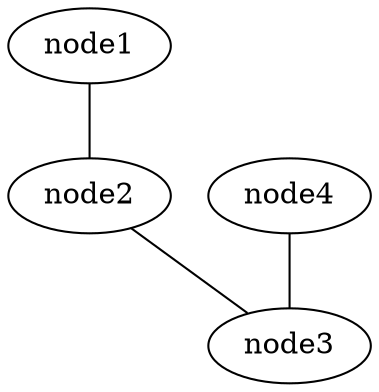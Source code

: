 strict graph G {
    node1 -- node2 [weight=5];
    node2 -- node3;
    node4 -- node3 [weight=6];
}